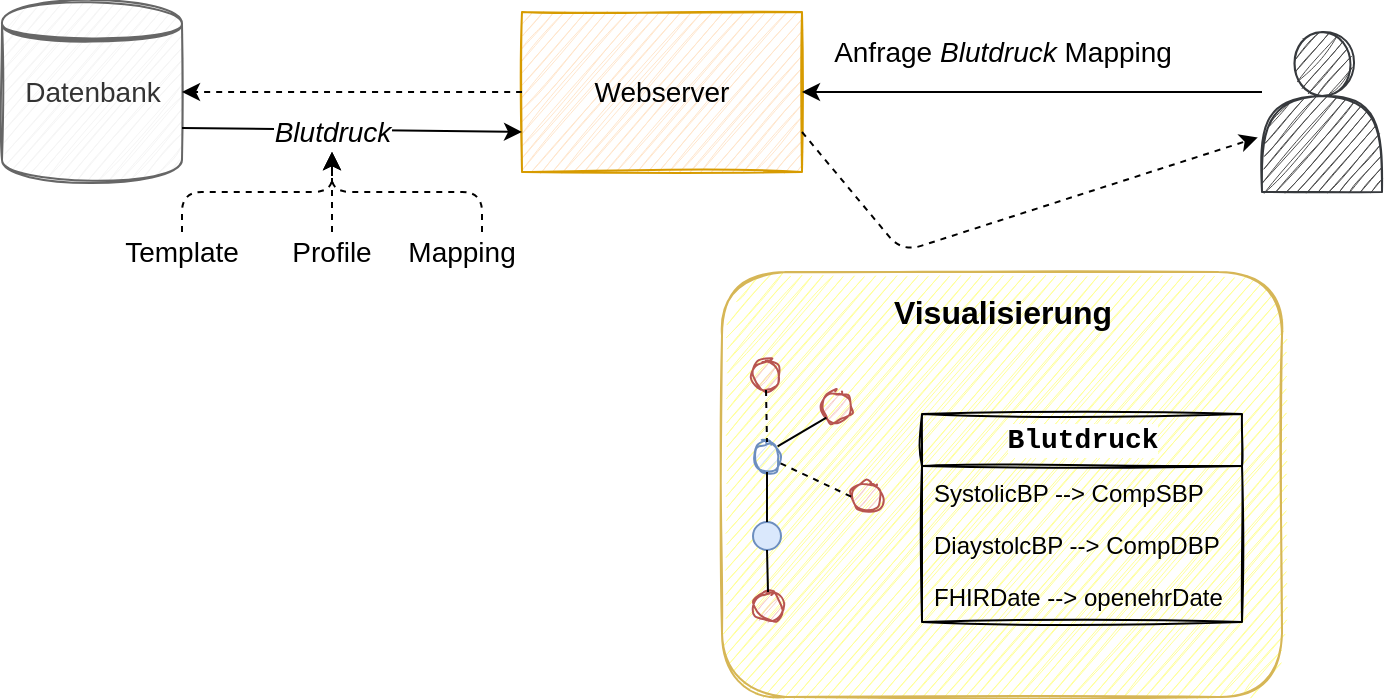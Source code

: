 <mxfile version="14.0.1" type="github">
  <diagram id="kuCDYOujMkA-HMSyn4VC" name="Page-1">
    <mxGraphModel dx="1113" dy="779" grid="1" gridSize="10" guides="1" tooltips="1" connect="1" arrows="1" fold="1" page="1" pageScale="1" pageWidth="827" pageHeight="1169" math="0" shadow="0">
      <root>
        <mxCell id="0" />
        <mxCell id="1" parent="0" />
        <mxCell id="MKZkuZ-lEbj3lWWw_4s4-52" value="" style="edgeStyle=segmentEdgeStyle;endArrow=classic;html=1;dashed=1;fontSize=14;" edge="1" parent="1" source="MKZkuZ-lEbj3lWWw_4s4-44" target="4Eg3TUc8c78vZ7O3V5Gd-33">
          <mxGeometry width="50" height="50" relative="1" as="geometry">
            <mxPoint x="160" y="530" as="sourcePoint" />
            <mxPoint x="234" y="500" as="targetPoint" />
            <Array as="points">
              <mxPoint x="300" y="500" />
              <mxPoint x="225" y="500" />
            </Array>
          </mxGeometry>
        </mxCell>
        <mxCell id="4Eg3TUc8c78vZ7O3V5Gd-6" value="" style="shape=datastore;whiteSpace=wrap;html=1;fillColor=#f5f5f5;strokeColor=#666666;fontColor=#333333;sketch=1;" parent="1" vertex="1">
          <mxGeometry x="60" y="405" width="90" height="90" as="geometry" />
        </mxCell>
        <mxCell id="4Eg3TUc8c78vZ7O3V5Gd-7" value="Webserver" style="rounded=0;whiteSpace=wrap;html=1;fillColor=#ffe6cc;strokeColor=#d79b00;sketch=1;shadow=0;glass=0;fontSize=14;" parent="1" vertex="1">
          <mxGeometry x="320" y="410" width="140" height="80" as="geometry" />
        </mxCell>
        <mxCell id="4Eg3TUc8c78vZ7O3V5Gd-20" value="Anfrage &lt;i style=&quot;font-size: 14px;&quot;&gt;Blutdruck&lt;/i&gt; Mapping" style="text;html=1;align=center;verticalAlign=middle;resizable=0;points=[];autosize=1;fontSize=14;" parent="1" vertex="1">
          <mxGeometry x="470" y="420" width="180" height="20" as="geometry" />
        </mxCell>
        <mxCell id="4Eg3TUc8c78vZ7O3V5Gd-21" value="" style="endArrow=classic;html=1;exitX=0;exitY=0.5;exitDx=0;exitDy=0;entryX=1;entryY=0.5;entryDx=0;entryDy=0;dashed=1;startArrow=none;startFill=0;endFill=1;edgeStyle=orthogonalEdgeStyle;curved=1;fontSize=14;" parent="1" source="4Eg3TUc8c78vZ7O3V5Gd-7" target="4Eg3TUc8c78vZ7O3V5Gd-6" edge="1">
          <mxGeometry width="50" height="50" relative="1" as="geometry">
            <mxPoint x="390" y="440" as="sourcePoint" />
            <mxPoint x="440" y="390" as="targetPoint" />
            <Array as="points">
              <mxPoint x="250" y="450" />
              <mxPoint x="250" y="450" />
            </Array>
          </mxGeometry>
        </mxCell>
        <mxCell id="4Eg3TUc8c78vZ7O3V5Gd-22" value="" style="endArrow=classic;html=1;exitX=1;exitY=0.7;exitDx=0;exitDy=0;entryX=0;entryY=0.75;entryDx=0;entryDy=0;fontSize=14;" parent="1" source="4Eg3TUc8c78vZ7O3V5Gd-6" target="4Eg3TUc8c78vZ7O3V5Gd-7" edge="1">
          <mxGeometry width="50" height="50" relative="1" as="geometry">
            <mxPoint x="390" y="440" as="sourcePoint" />
            <mxPoint x="440" y="390" as="targetPoint" />
          </mxGeometry>
        </mxCell>
        <mxCell id="4Eg3TUc8c78vZ7O3V5Gd-33" value="&lt;i style=&quot;font-size: 14px;&quot;&gt;&lt;span style=&quot;font-size: 14px;&quot;&gt;Blutdruck&lt;/span&gt;&lt;br style=&quot;font-size: 14px;&quot;&gt;&lt;/i&gt;" style="text;html=1;align=center;verticalAlign=middle;resizable=0;points=[];autosize=1;labelBackgroundColor=#ffffff;fontSize=14;" parent="1" vertex="1">
          <mxGeometry x="190" y="460" width="70" height="20" as="geometry" />
        </mxCell>
        <mxCell id="4Eg3TUc8c78vZ7O3V5Gd-34" value="" style="shape=actor;whiteSpace=wrap;html=1;rounded=0;shadow=0;glass=0;sketch=1;strokeColor=#36393d;fillColor=#4D4D4D;fontSize=14;" parent="1" vertex="1">
          <mxGeometry x="690" y="420" width="60" height="80" as="geometry" />
        </mxCell>
        <mxCell id="MKZkuZ-lEbj3lWWw_4s4-20" value="" style="rounded=1;whiteSpace=wrap;html=1;strokeColor=#d6b656;fillColor=#FFFF99;sketch=1;" vertex="1" parent="1">
          <mxGeometry x="420" y="540" width="280" height="212.5" as="geometry" />
        </mxCell>
        <mxCell id="MKZkuZ-lEbj3lWWw_4s4-21" value="" style="ellipse;whiteSpace=wrap;html=1;aspect=fixed;fillColor=#f8cecc;strokeColor=#b85450;sketch=1;" vertex="1" parent="1">
          <mxGeometry x="435.5" y="700" width="15" height="15" as="geometry" />
        </mxCell>
        <mxCell id="MKZkuZ-lEbj3lWWw_4s4-22" value="" style="ellipse;whiteSpace=wrap;html=1;aspect=fixed;fillColor=#f8cecc;strokeColor=#b85450;sketch=1;" vertex="1" parent="1">
          <mxGeometry x="434.5" y="584" width="15" height="15" as="geometry" />
        </mxCell>
        <mxCell id="MKZkuZ-lEbj3lWWw_4s4-23" value="" style="ellipse;whiteSpace=wrap;html=1;aspect=fixed;fillColor=#f8cecc;strokeColor=#b85450;sketch=1;" vertex="1" parent="1">
          <mxGeometry x="485" y="645" width="15" height="15" as="geometry" />
        </mxCell>
        <mxCell id="MKZkuZ-lEbj3lWWw_4s4-24" value="" style="ellipse;whiteSpace=wrap;html=1;aspect=fixed;fillColor=#f8cecc;strokeColor=#b85450;sketch=1;" vertex="1" parent="1">
          <mxGeometry x="470" y="600" width="15" height="15" as="geometry" />
        </mxCell>
        <mxCell id="MKZkuZ-lEbj3lWWw_4s4-25" value="" style="ellipse;whiteSpace=wrap;html=1;aspect=fixed;fillColor=#dae8fc;strokeColor=#6c8ebf;sketch=1;" vertex="1" parent="1">
          <mxGeometry x="435" y="625" width="15" height="15" as="geometry" />
        </mxCell>
        <mxCell id="MKZkuZ-lEbj3lWWw_4s4-26" value="" style="ellipse;whiteSpace=wrap;html=1;aspect=fixed;fillColor=#dae8fc;strokeColor=#6c8ebf;" vertex="1" parent="1">
          <mxGeometry x="435.5" y="665" width="14" height="14" as="geometry" />
        </mxCell>
        <mxCell id="MKZkuZ-lEbj3lWWw_4s4-27" value="" style="endArrow=none;html=1;exitX=0.5;exitY=1;exitDx=0;exitDy=0;entryX=0.5;entryY=0;entryDx=0;entryDy=0;dashed=1;" edge="1" parent="1" source="MKZkuZ-lEbj3lWWw_4s4-22" target="MKZkuZ-lEbj3lWWw_4s4-25">
          <mxGeometry width="50" height="50" relative="1" as="geometry">
            <mxPoint x="495" y="650" as="sourcePoint" />
            <mxPoint x="545" y="600" as="targetPoint" />
          </mxGeometry>
        </mxCell>
        <mxCell id="MKZkuZ-lEbj3lWWw_4s4-28" value="" style="endArrow=none;html=1;exitX=0.5;exitY=0;exitDx=0;exitDy=0;entryX=0.5;entryY=1;entryDx=0;entryDy=0;" edge="1" parent="1" source="MKZkuZ-lEbj3lWWw_4s4-21" target="MKZkuZ-lEbj3lWWw_4s4-26">
          <mxGeometry width="50" height="50" relative="1" as="geometry">
            <mxPoint x="485" y="680" as="sourcePoint" />
            <mxPoint x="490.72" y="699.72" as="targetPoint" />
            <Array as="points" />
          </mxGeometry>
        </mxCell>
        <mxCell id="MKZkuZ-lEbj3lWWw_4s4-29" value="" style="endArrow=none;html=1;entryX=0.5;entryY=1;entryDx=0;entryDy=0;exitX=0.5;exitY=0;exitDx=0;exitDy=0;" edge="1" parent="1" source="MKZkuZ-lEbj3lWWw_4s4-26" target="MKZkuZ-lEbj3lWWw_4s4-25">
          <mxGeometry width="50" height="50" relative="1" as="geometry">
            <mxPoint x="495" y="690" as="sourcePoint" />
            <mxPoint x="500.72" y="709.72" as="targetPoint" />
          </mxGeometry>
        </mxCell>
        <mxCell id="MKZkuZ-lEbj3lWWw_4s4-30" value="" style="endArrow=none;html=1;entryX=1;entryY=0;entryDx=0;entryDy=0;exitX=0;exitY=1;exitDx=0;exitDy=0;" edge="1" parent="1" target="MKZkuZ-lEbj3lWWw_4s4-25" source="MKZkuZ-lEbj3lWWw_4s4-24">
          <mxGeometry width="50" height="50" relative="1" as="geometry">
            <mxPoint x="495" y="650" as="sourcePoint" />
            <mxPoint x="545" y="600" as="targetPoint" />
          </mxGeometry>
        </mxCell>
        <mxCell id="MKZkuZ-lEbj3lWWw_4s4-31" value="" style="endArrow=none;html=1;entryX=0;entryY=0.5;entryDx=0;entryDy=0;dashed=1;" edge="1" parent="1" source="MKZkuZ-lEbj3lWWw_4s4-25" target="MKZkuZ-lEbj3lWWw_4s4-23">
          <mxGeometry width="50" height="50" relative="1" as="geometry">
            <mxPoint x="495" y="650" as="sourcePoint" />
            <mxPoint x="545" y="600" as="targetPoint" />
            <Array as="points" />
          </mxGeometry>
        </mxCell>
        <mxCell id="MKZkuZ-lEbj3lWWw_4s4-35" value="&lt;b&gt;&lt;font style=&quot;font-size: 16px&quot;&gt;Visualisierung&lt;/font&gt;&lt;/b&gt;" style="text;html=1;align=center;verticalAlign=middle;resizable=0;points=[];autosize=1;" vertex="1" parent="1">
          <mxGeometry x="500" y="550" width="120" height="20" as="geometry" />
        </mxCell>
        <mxCell id="MKZkuZ-lEbj3lWWw_4s4-39" value="Template" style="text;html=1;strokeColor=none;fillColor=none;align=center;verticalAlign=middle;whiteSpace=wrap;rounded=0;fontSize=14;" vertex="1" parent="1">
          <mxGeometry x="130" y="520" width="40" height="20" as="geometry" />
        </mxCell>
        <mxCell id="MKZkuZ-lEbj3lWWw_4s4-43" value="" style="edgeStyle=orthogonalEdgeStyle;rounded=0;orthogonalLoop=1;jettySize=auto;html=1;dashed=1;fontSize=14;" edge="1" parent="1" source="MKZkuZ-lEbj3lWWw_4s4-42" target="4Eg3TUc8c78vZ7O3V5Gd-33">
          <mxGeometry relative="1" as="geometry" />
        </mxCell>
        <mxCell id="MKZkuZ-lEbj3lWWw_4s4-42" value="Profile" style="text;html=1;strokeColor=none;fillColor=none;align=center;verticalAlign=middle;whiteSpace=wrap;rounded=0;fontSize=14;" vertex="1" parent="1">
          <mxGeometry x="205" y="520" width="40" height="20" as="geometry" />
        </mxCell>
        <mxCell id="MKZkuZ-lEbj3lWWw_4s4-44" value="Mapping" style="text;html=1;strokeColor=none;fillColor=none;align=center;verticalAlign=middle;whiteSpace=wrap;rounded=0;fontSize=14;" vertex="1" parent="1">
          <mxGeometry x="270" y="520" width="40" height="20" as="geometry" />
        </mxCell>
        <mxCell id="MKZkuZ-lEbj3lWWw_4s4-49" value="&lt;span style=&quot;color: rgb(51, 51, 51); font-size: 14px;&quot;&gt;Datenbank&lt;/span&gt;" style="text;html=1;align=center;verticalAlign=middle;resizable=0;points=[];autosize=1;fontSize=14;" vertex="1" parent="1">
          <mxGeometry x="65" y="440" width="80" height="20" as="geometry" />
        </mxCell>
        <mxCell id="MKZkuZ-lEbj3lWWw_4s4-51" value="" style="edgeStyle=segmentEdgeStyle;endArrow=classic;html=1;dashed=1;exitX=0.5;exitY=0;exitDx=0;exitDy=0;fontSize=14;" edge="1" parent="1" source="MKZkuZ-lEbj3lWWw_4s4-39" target="4Eg3TUc8c78vZ7O3V5Gd-33">
          <mxGeometry width="50" height="50" relative="1" as="geometry">
            <mxPoint x="380" y="490" as="sourcePoint" />
            <mxPoint x="230" y="490" as="targetPoint" />
            <Array as="points">
              <mxPoint x="150" y="500" />
              <mxPoint x="225" y="500" />
            </Array>
          </mxGeometry>
        </mxCell>
        <mxCell id="MKZkuZ-lEbj3lWWw_4s4-57" value="" style="endArrow=classic;html=1;dashed=1;fontFamily=Courier New;fontSize=14;exitX=1;exitY=0.75;exitDx=0;exitDy=0;entryX=-0.035;entryY=0.659;entryDx=0;entryDy=0;entryPerimeter=0;" edge="1" parent="1" source="4Eg3TUc8c78vZ7O3V5Gd-7" target="4Eg3TUc8c78vZ7O3V5Gd-34">
          <mxGeometry width="50" height="50" relative="1" as="geometry">
            <mxPoint x="520" y="580" as="sourcePoint" />
            <mxPoint x="570" y="530" as="targetPoint" />
            <Array as="points">
              <mxPoint x="510" y="530" />
            </Array>
          </mxGeometry>
        </mxCell>
        <mxCell id="MKZkuZ-lEbj3lWWw_4s4-58" value="" style="endArrow=classic;html=1;fontFamily=Courier New;fontSize=14;entryX=1;entryY=0.5;entryDx=0;entryDy=0;" edge="1" parent="1" target="4Eg3TUc8c78vZ7O3V5Gd-7">
          <mxGeometry width="50" height="50" relative="1" as="geometry">
            <mxPoint x="690" y="450" as="sourcePoint" />
            <mxPoint x="570" y="530" as="targetPoint" />
          </mxGeometry>
        </mxCell>
        <mxCell id="MKZkuZ-lEbj3lWWw_4s4-59" value="&lt;b&gt;Blutdruck&lt;/b&gt;" style="swimlane;fontStyle=0;childLayout=stackLayout;horizontal=1;startSize=26;fillColor=none;horizontalStack=0;resizeParent=1;resizeParentMax=0;resizeLast=0;collapsible=1;marginBottom=0;rounded=0;shadow=0;labelBackgroundColor=#ffffff;sketch=1;fontFamily=Courier New;fontSize=14;html=1;" vertex="1" parent="1">
          <mxGeometry x="520" y="611" width="160" height="104" as="geometry" />
        </mxCell>
        <mxCell id="MKZkuZ-lEbj3lWWw_4s4-60" value="SystolicBP --&gt; CompSBP" style="text;strokeColor=none;fillColor=none;align=left;verticalAlign=top;spacingLeft=4;spacingRight=4;overflow=hidden;rotatable=0;points=[[0,0.5],[1,0.5]];portConstraint=eastwest;" vertex="1" parent="MKZkuZ-lEbj3lWWw_4s4-59">
          <mxGeometry y="26" width="160" height="26" as="geometry" />
        </mxCell>
        <mxCell id="MKZkuZ-lEbj3lWWw_4s4-61" value="DiaystolcBP --&gt; CompDBP" style="text;strokeColor=none;fillColor=none;align=left;verticalAlign=top;spacingLeft=4;spacingRight=4;overflow=hidden;rotatable=0;points=[[0,0.5],[1,0.5]];portConstraint=eastwest;" vertex="1" parent="MKZkuZ-lEbj3lWWw_4s4-59">
          <mxGeometry y="52" width="160" height="26" as="geometry" />
        </mxCell>
        <mxCell id="MKZkuZ-lEbj3lWWw_4s4-62" value="FHIRDate --&gt; openehrDate" style="text;strokeColor=none;fillColor=none;align=left;verticalAlign=top;spacingLeft=4;spacingRight=4;overflow=hidden;rotatable=0;points=[[0,0.5],[1,0.5]];portConstraint=eastwest;" vertex="1" parent="MKZkuZ-lEbj3lWWw_4s4-59">
          <mxGeometry y="78" width="160" height="26" as="geometry" />
        </mxCell>
      </root>
    </mxGraphModel>
  </diagram>
</mxfile>
